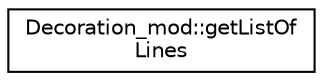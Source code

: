 digraph "Graphical Class Hierarchy"
{
 // LATEX_PDF_SIZE
  edge [fontname="Helvetica",fontsize="10",labelfontname="Helvetica",labelfontsize="10"];
  node [fontname="Helvetica",fontsize="10",shape=record];
  rankdir="LR";
  Node0 [label="Decoration_mod::getListOf\lLines",height=0.2,width=0.4,color="black", fillcolor="white", style="filled",URL="$interfaceDecoration__mod_1_1getListOfLines.html",tooltip="Convert a string to a list of lines."];
}

